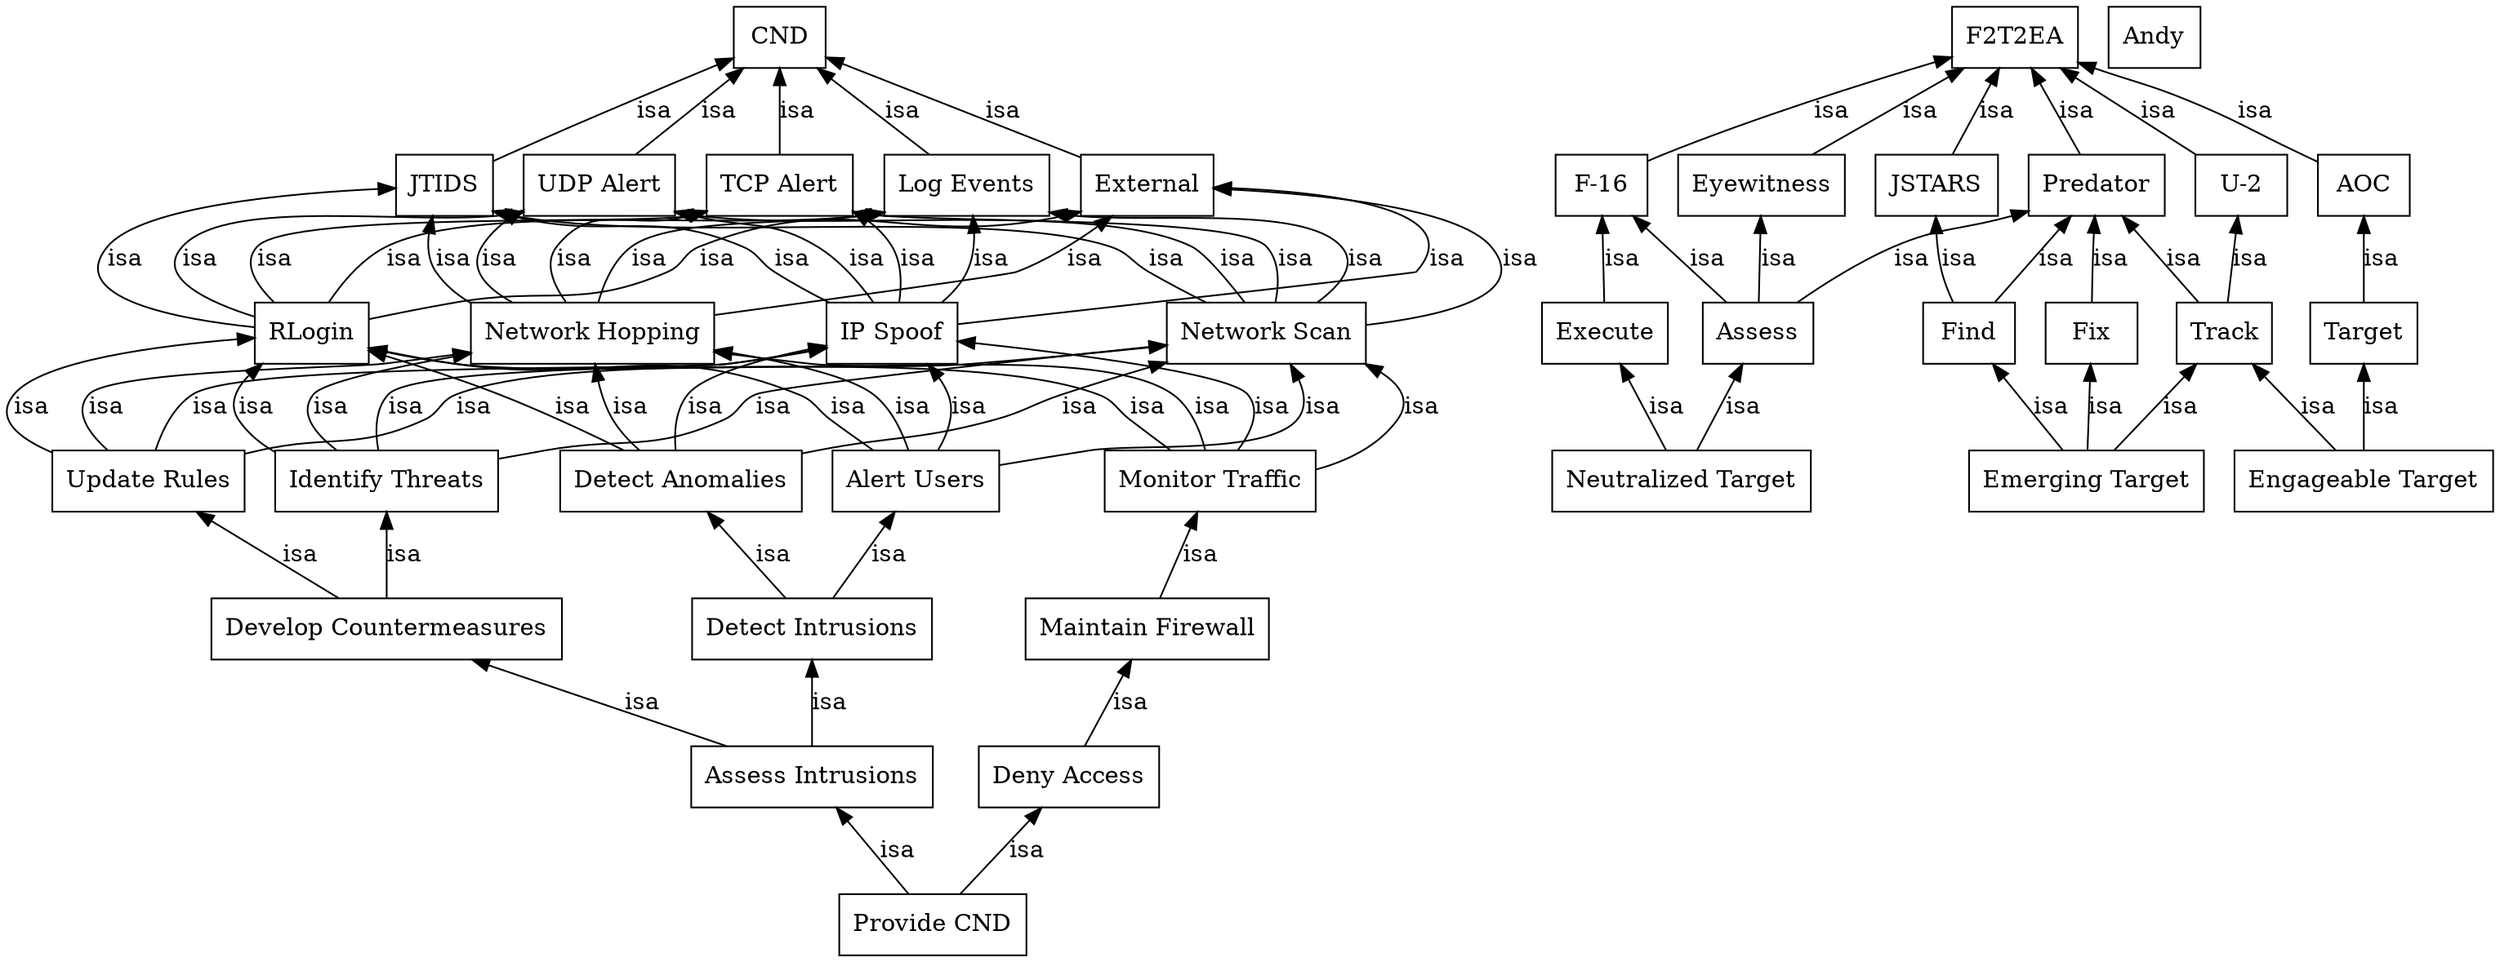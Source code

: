 digraph KB {
	node [label="\N"];
	graph [bb="0,0,2032,604"];
	"Monitor Traffic" [label="Monitor Traffic", shape=box, color="0.0,0.0,0.0", fontcolor="0.0,0.0,0.0", pos="1090,302", width="1.72", height="0.50"];
	"IP Spoof" [label="IP Spoof", shape=box, color="0.0,0.0,0.0", fontcolor="0.0,0.0,0.0", pos="742,394", width="1.03", height="0.50"];
	RLogin [label=RLogin, shape=box, color="0.0,0.0,0.0", fontcolor="0.0,0.0,0.0", pos="232,394", width="0.92", height="0.50"];
	"Network Scan" [label="Network Scan", shape=box, color="0.0,0.0,0.0", fontcolor="0.0,0.0,0.0", pos="1077,394", width="1.56", height="0.50"];
	"Network Hopping" [label="Network Hopping", shape=box, color="0.0,0.0,0.0", fontcolor="0.0,0.0,0.0", pos="473,394", width="1.97", height="0.50"];
	"Detect Intrusions" [label="Detect Intrusions", shape=box, color="0.0,0.0,0.0", fontcolor="0.0,0.0,0.0", pos="703,210", width="1.81", height="0.50"];
	"Detect Anomalies" [label="Detect Anomalies", shape=box, color="0.0,0.0,0.0", fontcolor="0.0,0.0,0.0", pos="621,302", width="1.89", height="0.50"];
	"Alert Users" [label="Alert Users", shape=box, color="0.0,0.0,0.0", fontcolor="0.0,0.0,0.0", pos="822,302", width="1.28", height="0.50"];
	"TCP Alert" [label="TCP Alert", shape=box, color="0.0,0.0,0.0", fontcolor="0.0,0.0,0.0", pos="720,486", width="1.17", height="0.50"];
	"UDP Alert" [label="UDP Alert", shape=box, color="0.0,0.0,0.0", fontcolor="0.0,0.0,0.0", pos="616,486", width="1.22", height="0.50"];
	JTIDS [label=JTIDS, shape=box, color="0.0,0.0,0.0", fontcolor="0.0,0.0,0.0", pos="526,486", width="0.78", height="0.50"];
	"Log Events" [label="Log Events", shape=box, color="0.0,0.0,0.0", fontcolor="0.0,0.0,0.0", pos="826,486", width="1.28", height="0.50"];
	External [label=External, shape=box, color="0.0,0.0,0.0", fontcolor="0.0,0.0,0.0", pos="926,486", width="1.00", height="0.50"];
	CND [label=CND, shape=box, color="0.0,0.0,0.0", fontcolor="0.0,0.0,0.0", pos="720,578", width="0.75", height="0.50"];
	Execute [label=Execute, shape=box, color="0.0,0.0,0.0", fontcolor="0.0,0.0,0.0", pos="1383,394", width="0.94", height="0.50"];
	"F-16" [label="F-16", shape=box, color="0.0,0.0,0.0", fontcolor="0.0,0.0,0.0", pos="1442,486", width="0.75", height="0.50"];
	Find [label=Find, shape=box, color="0.0,0.0,0.0", fontcolor="0.0,0.0,0.0", pos="1711,394", width="0.75", height="0.50"];
	JSTARS [label=JSTARS, shape=box, color="0.0,0.0,0.0", fontcolor="0.0,0.0,0.0", pos="1631,486", width="1.00", height="0.50"];
	Predator [label=Predator, shape=box, color="0.0,0.0,0.0", fontcolor="0.0,0.0,0.0", pos="1721,486", width="1.00", height="0.50"];
	AOC [label=AOC, shape=box, color="0.0,0.0,0.0", fontcolor="0.0,0.0,0.0", pos="1960,486", width="0.75", height="0.50"];
	F2T2EA [label=F2T2EA, shape=box, color="0.0,0.0,0.0", fontcolor="0.0,0.0,0.0", pos="1676,578", width="1.00", height="0.50"];
	"Develop Countermeasures" [label="Develop Countermeasures", shape=box, color="0.0,0.0,0.0", fontcolor="0.0,0.0,0.0", pos="320,210", width="2.69", height="0.50"];
	"Update Rules" [label="Update Rules", shape=box, color="0.0,0.0,0.0", fontcolor="0.0,0.0,0.0", pos="152,302", width="1.50", height="0.50"];
	"Identify Threats" [label="Identify Threats", shape=box, color="0.0,0.0,0.0", fontcolor="0.0,0.0,0.0", pos="320,302", width="1.75", height="0.50"];
	"Maintain Firewall" [label="Maintain Firewall", shape=box, color="0.0,0.0,0.0", fontcolor="0.0,0.0,0.0", pos="866,210", width="1.89", height="0.50"];
	"Provide CND" [label="Provide CND", shape=box, color="0.0,0.0,0.0", fontcolor="0.0,0.0,0.0", pos="782,26", width="1.50", height="0.50"];
	"Deny Access" [label="Deny Access", shape=box, color="0.0,0.0,0.0", fontcolor="0.0,0.0,0.0", pos="844,118", width="1.42", height="0.50"];
	"Assess Intrusions" [label="Assess Intrusions", shape=box, color="0.0,0.0,0.0", fontcolor="0.0,0.0,0.0", pos="703,118", width="1.81", height="0.50"];
	"Engageable Target" [label="Engageable Target", shape=box, color="0.0,0.0,0.0", fontcolor="0.0,0.0,0.0", pos="1961,302", width="1.97", height="0.50"];
	Track [label=Track, shape=box, color="0.0,0.0,0.0", fontcolor="0.0,0.0,0.0", pos="1882,394", width="0.75", height="0.50"];
	Target [label=Target, shape=box, color="0.0,0.0,0.0", fontcolor="0.0,0.0,0.0", pos="1984,394", width="0.81", height="0.50"];
	"U-2" [label="U-2", shape=box, color="0.0,0.0,0.0", fontcolor="0.0,0.0,0.0", pos="1859,486", width="0.75", height="0.50"];
	Andy [label=Andy, shape=box, color="0.0,0.0,0.0", fontcolor="0.0,0.0,0.0", pos="1757,578", width="0.75", height="0.50"];
	"Neutralized Target" [label="Neutralized Target", shape=box, color="0.0,0.0,0.0", fontcolor="0.0,0.0,0.0", pos="1428,302", width="2.00", height="0.50"];
	Assess [label=Assess, shape=box, color="0.0,0.0,0.0", fontcolor="0.0,0.0,0.0", pos="1505,394", width="0.78", height="0.50"];
	"Emerging Target" [label="Emerging Target", shape=box, color="0.0,0.0,0.0", fontcolor="0.0,0.0,0.0", pos="1783,302", width="1.83", height="0.50"];
	Fix [label=Fix, shape=box, color="0.0,0.0,0.0", fontcolor="0.0,0.0,0.0", pos="1783,394", width="0.75", height="0.50"];
	Eyewitness [label=Eyewitness, shape=box, color="0.0,0.0,0.0", fontcolor="0.0,0.0,0.0", pos="1532,486", width="1.25", height="0.50"];
	"IP Spoof" -> "Monitor Traffic" [dir=back, label=isa, color="0.0,0.0,0.0", fontcolor="0.0,0.0,0.0", pos="s,779,392 788,392 807,390 1112,371 1125,358 1135,346 1125,332 1113,320", lp="1143,348"];
	RLogin -> "Monitor Traffic" [dir=back, label=isa, color="0.0,0.0,0.0", fontcolor="0.0,0.0,0.0", pos="s,265,393 274,393 290,393 306,393 314,392 343,388 350,386 378,380 386,378 387,377 394,376 428,371 976,376 1005,358 1013,352 1007\
,344 1015,338 1022,331 1031,325 1040,320", lp="1030,348"];
	"Network Scan" -> "Monitor Traffic" [dir=back, label=isa, color="0.0,0.0,0.0", fontcolor="0.0,0.0,0.0", pos="s,1133,390 1143,389 1189,385 1244,376 1259,358 1264,351 1264,344 1259,338 1245,321 1195,312 1152,307", lp="1277,348"];
	"Network Hopping" -> "Monitor Traffic" [dir=back, label=isa, color="0.0,0.0,0.0", fontcolor="0.0,0.0,0.0", pos="s,544,392 553,392 583,390 591,388 620,386 645,383 651,383 675,380 681,379 682,379 687,378 692,377 692,376 696,376 736,370 1023,3\
79 1058,358 1071,350 1080,333 1085,320", lp="1089,348"];
	"Detect Anomalies" -> "Detect Intrusions" [dir=back, label=isa, color="0.0,0.0,0.0", fontcolor="0.0,0.0,0.0", pos="s,637,284 643,277 656,262 674,242 687,228", lp="685,256"];
	"Alert Users" -> "Detect Intrusions" [dir=back, label=isa, color="0.0,0.0,0.0", fontcolor="0.0,0.0,0.0", pos="s,798,284 791,278 771,263 745,242 726,228", lp="793,256"];
	"TCP Alert" -> "IP Spoof" [dir=back, label=isa, color="0.0,0.0,0.0", fontcolor="0.0,0.0,0.0", pos="s,734,468 738,461 740,457 742,454 743,450 747,438 746,423 745,412", lp="762,440"];
	"UDP Alert" -> "IP Spoof" [dir=back, label=isa, color="0.0,0.0,0.0", fontcolor="0.0,0.0,0.0", pos="s,649,468 656,463 663,459 669,454 676,450 693,438 710,423 722,412", lp="717,440"];
	JTIDS -> "IP Spoof" [dir=back, label=isa, color="0.0,0.0,0.0", fontcolor="0.0,0.0,0.0", pos="s,554,472 563,468 584,459 590,460 609,450 623,442 625,437 638,430 668,413 679,407 705,400", lp="653,440"];
	"Log Events" -> "IP Spoof" [dir=back, label=isa, color="0.0,0.0,0.0", fontcolor="0.0,0.0,0.0", pos="s,813,468 808,461 800,451 791,440 782,430 775,422 770,417 766,412", lp="817,440"];
	External -> "IP Spoof" [dir=back, label=isa, color="0.0,0.0,0.0", fontcolor="0.0,0.0,0.0", pos="s,962,484 972,483 1049,479 1196,467 1212,450 1217,443 1218,436 1212,430 1208,426 890,404 779,397", lp="1230,440"];
	CND -> "TCP Alert" [dir=back, label=isa, color="0.0,0.0,0.0", fontcolor="0.0,0.0,0.0", pos="s,720,560 720,551 720,536 720,517 720,504", lp="735,532"];
	"F-16" -> Execute [dir=back, label=isa, color="0.0,0.0,0.0", fontcolor="0.0,0.0,0.0", pos="s,1415,470 1408,464 1403,460 1398,455 1395,450 1388,438 1385,424 1384,412", lp="1410,440"];
	JSTARS -> Find [dir=back, label=isa, color="0.0,0.0,0.0", fontcolor="0.0,0.0,0.0", pos="s,1608,468 1602,462 1593,452 1589,440 1596,430 1606,415 1653,404 1684,399", lp="1611,440"];
	Predator -> Find [dir=back, label=isa, color="0.0,0.0,0.0", fontcolor="0.0,0.0,0.0", pos="s,1719,468 1718,460 1716,445 1715,425 1713,412", lp="1730,440"];
	F2T2EA -> AOC [dir=back, label=isa, color="0.0,0.0,0.0", fontcolor="0.0,0.0,0.0", pos="s,1712,574 1719,567 1723,564 1726,561 1729,560 1767,541 1782,554 1823,542 1862,530 1906,511 1933,499", lp="1890,532"];
	F2T2EA -> "F-16" [dir=back, label=isa, color="0.0,0.0,0.0", fontcolor="0.0,0.0,0.0", pos="s,1640,577 1631,576 1569,563 1505,526 1469,504", lp="1554,532"];
	"Update Rules" -> "Develop Countermeasures" [dir=back, label=isa, color="0.0,0.0,0.0", fontcolor="0.0,0.0,0.0", pos="s,185,284 192,280 221,264 259,243 287,228", lp="268,256"];
	"Identify Threats" -> "Develop Countermeasures" [dir=back, label=isa, color="0.0,0.0,0.0", fontcolor="0.0,0.0,0.0", pos="s,320,284 320,275 320,260 320,241 320,228", lp="335,256"];
	"TCP Alert" -> RLogin [dir=back, label=isa, color="0.0,0.0,0.0", fontcolor="0.0,0.0,0.0", pos="s,678,482 671,475 668,472 666,470 661,468 649,463 196,459 186,450 175,438 187,423 202,412", lp="221,440"];
	"UDP Alert" -> RLogin [dir=back, label=isa, color="0.0,0.0,0.0", fontcolor="0.0,0.0,0.0", pos="s,572,482 565,475 562,472 560,470 555,468 544,463 128,458 119,450 93,422 157,406 199,399", lp="157,440"];
	JTIDS -> RLogin [dir=back, label=isa, color="0.0,0.0,0.0", fontcolor="0.0,0.0,0.0", pos="s,498,485 489,485 478,485 466,484 455,484 411,481 83,483 52,450 46,443 47,436 52,430 70,408 152,399 199,396", lp="72,440"];
	"Log Events" -> RLogin [dir=back, label=isa, color="0.0,0.0,0.0", fontcolor="0.0,0.0,0.0", pos="s,780,482 773,475 770,472 768,470 763,468 738,458 304,461 279,450 263,442 250,425 242,412", lp="312,440"];
	External -> RLogin [dir=back, label=isa, color="0.0,0.0,0.0", fontcolor="0.0,0.0,0.0", pos="s,890,477 885,470 884,469 883,469 881,468 819,439 632,482 571,450 562,444 566,435 556,430 525,411 430,416 393,412 349,407 298,40\
1 265,398", lp="593,440"];
	"IP Spoof" -> "Update Rules" [dir=back, label=isa, color="0.0,0.0,0.0", fontcolor="0.0,0.0,0.0", pos="s,705,393 696,393 692,392 688,392 685,392 633,388 620,384 568,378 562,377 560,376 553,376 514,372 229,377 193,358 178,350 167,33\
3 160,320", lp="217,348"];
	RLogin -> "Update Rules" [dir=back, label=isa, color="0.0,0.0,0.0", fontcolor="0.0,0.0,0.0", pos="s,199,393 190,392 137,389 52,382 32,358 10,331 56,316 98,309", lp="50,348"];
	"Network Scan" -> "Update Rules" [dir=back, label=isa, color="0.0,0.0,0.0", fontcolor="0.0,0.0,0.0", pos="s,1021,393 1012,392 1006,392 1000,392 994,392 903,387 880,381 788,376 747,373 450,379 414,358 406,352 411,343 402,338 374,319 28\
3,325 248,320 235,318 220,315 206,313", lp="437,348"];
	"Network Hopping" -> "Update Rules" [dir=back, label=isa, color="0.0,0.0,0.0", fontcolor="0.0,0.0,0.0", pos="s,402,392 392,392 340,387 327,382 274,376 255,373 113,372 99,358 88,345 101,331 117,320", lp="120,348"];
	"Monitor Traffic" -> "Maintain Firewall" [dir=back, label=isa, color="0.0,0.0,0.0", fontcolor="0.0,0.0,0.0", pos="s,1046,284 1037,280 999,265 947,243 910,228", lp="1019,256"];
	"IP Spoof" -> "Alert Users" [dir=back, label=isa, color="0.0,0.0,0.0", fontcolor="0.0,0.0,0.0", pos="s,779,387 788,385 816,379 849,369 857,358 866,346 857,331 845,320", lp="878,348"];
	RLogin -> "Alert Users" [dir=back, label=isa, color="0.0,0.0,0.0", fontcolor="0.0,0.0,0.0", pos="s,265,393 274,393 281,393 288,392 292,392 312,390 316,388 335,386 352,383 356,382 371,380 381,378 384,377 393,376 466,367 654,38\
2 723,358 738,352 738,345 750,338 764,330 773,324 781,320", lp="765,348"];
	"Network Scan" -> "Alert Users" [dir=back, label=isa, color="0.0,0.0,0.0", fontcolor="0.0,0.0,0.0", pos="s,1133,385 1143,383 1178,375 1212,360 1192,338 1190,336 945,313 868,306", lp="1212,348"];
	"Network Hopping" -> "Alert Users" [dir=back, label=isa, color="0.0,0.0,0.0", fontcolor="0.0,0.0,0.0", pos="s,544,389 553,388 629,383 770,371 790,358 803,349 812,333 817,320", lp="824,348"];
	"Deny Access" -> "Provide CND" [dir=back, label=isa, color="0.0,0.0,0.0", fontcolor="0.0,0.0,0.0", pos="s,832,100 827,92 816,77 803,58 794,44", lp="836,72"];
	"Assess Intrusions" -> "Provide CND" [dir=back, label=isa, color="0.0,0.0,0.0", fontcolor="0.0,0.0,0.0", pos="s,719,100 725,93 738,78 755,58 767,44", lp="766,72"];
	Track -> "Engageable Target" [dir=back, label=isa, color="0.0,0.0,0.0", fontcolor="0.0,0.0,0.0", pos="s,1898,376 1904,369 1917,354 1934,334 1946,320", lp="1942,348"];
	Target -> "Engageable Target" [dir=back, label=isa, color="0.0,0.0,0.0", fontcolor="0.0,0.0,0.0", pos="s,1979,376 1977,367 1973,352 1969,333 1966,320", lp="1989,348"];
	CND -> "UDP Alert" [dir=back, label=isa, color="0.0,0.0,0.0", fontcolor="0.0,0.0,0.0", pos="s,699,560 692,554 675,538 653,518 636,504", lp="697,532"];
	F2T2EA -> "U-2" [dir=back, label=isa, color="0.0,0.0,0.0", fontcolor="0.0,0.0,0.0", pos="s,1712,564 1721,559 1753,543 1802,516 1832,501", lp="1803,532"];
	"IP Spoof" -> "Identify Threats" [dir=back, label=isa, color="0.0,0.0,0.0", fontcolor="0.0,0.0,0.0", pos="s,705,392 695,392 695,392 695,392 695,392 632,387 617,382 553,376 512,371 404,377 367,358 351,349 339,333 330,320", lp="390,348"];
	RLogin -> "Identify Threats" [dir=back, label=isa, color="0.0,0.0,0.0", fontcolor="0.0,0.0,0.0", pos="s,228,376 227,368 226,357 228,347 233,338 239,329 247,323 257,318", lp="248,348"];
	"Network Scan" -> "Identify Threats" [dir=back, label=isa, color="0.0,0.0,0.0", fontcolor="0.0,0.0,0.0", pos="s,1021,392 1012,392 975,388 695,368 680,358 672,352 679,343 670,338 658,329 481,314 383,307", lp="706,348"];
	"Network Hopping" -> "Identify Threats" [dir=back, label=isa, color="0.0,0.0,0.0", fontcolor="0.0,0.0,0.0", pos="s,402,388 393,387 353,382 312,373 300,358 291,347 298,332 305,320", lp="319,348"];
	F2T2EA -> Predator [dir=back, label=isa, color="0.0,0.0,0.0", fontcolor="0.0,0.0,0.0", pos="s,1685,560 1689,552 1696,536 1705,517 1712,504", lp="1717,532"];
	"Maintain Firewall" -> "Deny Access" [dir=back, label=isa, color="0.0,0.0,0.0", fontcolor="0.0,0.0,0.0", pos="s,862,192 860,183 856,168 851,149 848,136", lp="874,164"];
	Execute -> "Neutralized Target" [dir=back, label=isa, color="0.0,0.0,0.0", fontcolor="0.0,0.0,0.0", pos="s,1392,376 1396,368 1403,352 1412,333 1419,320", lp="1424,348"];
	Assess -> "Neutralized Target" [dir=back, label=isa, color="0.0,0.0,0.0", fontcolor="0.0,0.0,0.0", pos="s,1490,376 1484,369 1471,354 1455,334 1443,320", lp="1490,348"];
	Find -> "Emerging Target" [dir=back, label=isa, color="0.0,0.0,0.0", fontcolor="0.0,0.0,0.0", pos="s,1722,376 1727,368 1733,359 1740,347 1748,338 1752,332 1758,326 1763,320", lp="1763,348"];
	Fix -> "Emerging Target" [dir=back, label=isa, color="0.0,0.0,0.0", fontcolor="0.0,0.0,0.0", pos="s,1783,376 1783,367 1783,352 1783,333 1783,320", lp="1798,348"];
	Track -> "Emerging Target" [dir=back, label=isa, color="0.0,0.0,0.0", fontcolor="0.0,0.0,0.0", pos="s,1862,376 1855,370 1839,354 1818,334 1803,320", lp="1860,348"];
	"IP Spoof" -> "Detect Anomalies" [dir=back, label=isa, color="0.0,0.0,0.0", fontcolor="0.0,0.0,0.0", pos="s,705,385 695,382 671,376 644,367 635,358 626,348 622,332 621,320", lp="655,348"];
	RLogin -> "Detect Anomalies" [dir=back, label=isa, color="0.0,0.0,0.0", fontcolor="0.0,0.0,0.0", pos="s,265,392 273,391 319,387 394,378 455,358 474,351 477,345 494,338 521,326 535,319 553,314", lp="509,348"];
	"Network Scan" -> "Detect Anomalies" [dir=back, label=isa, color="0.0,0.0,0.0", fontcolor="0.0,0.0,0.0", pos="s,1024,376 1015,373 973,359 920,343 898,338 888,335 768,320 689,310", lp="989,348"];
	"Network Hopping" -> "Detect Anomalies" [dir=back, label=isa, color="0.0,0.0,0.0", fontcolor="0.0,0.0,0.0", pos="s,502,376 509,371 535,356 568,335 592,320", lp="577,348"];
	F2T2EA -> Eyewitness [dir=back, label=isa, color="0.0,0.0,0.0", fontcolor="0.0,0.0,0.0", pos="s,1640,566 1632,562 1599,543 1570,520 1552,504", lp="1617,532"];
	Predator -> Assess [dir=back, label=isa, color="0.0,0.0,0.0", fontcolor="0.0,0.0,0.0", pos="s,1693,468 1686,463 1663,448 1636,432 1631,430 1598,415 1559,405 1533,400", lp="1682,440"];
	"F-16" -> Assess [dir=back, label=isa, color="0.0,0.0,0.0", fontcolor="0.0,0.0,0.0", pos="s,1454,468 1459,460 1465,451 1473,439 1480,430 1484,424 1488,418 1492,412", lp="1495,440"];
	Eyewitness -> Assess [dir=back, label=isa, color="0.0,0.0,0.0", fontcolor="0.0,0.0,0.0", pos="s,1527,468 1524,459 1520,444 1514,425 1510,412", lp="1535,440"];
	"Detect Intrusions" -> "Assess Intrusions" [dir=back, label=isa, color="0.0,0.0,0.0", fontcolor="0.0,0.0,0.0", pos="s,703,192 703,183 703,168 703,149 703,136", lp="718,164"];
	"Develop Countermeasures" -> "Assess Intrusions" [dir=back, label=isa, color="0.0,0.0,0.0", fontcolor="0.0,0.0,0.0", pos="s,395,192 403,190 474,173 574,149 638,134", lp="563,164"];
	Predator -> Track [dir=back, label=isa, color="0.0,0.0,0.0", fontcolor="0.0,0.0,0.0", pos="s,1757,478 1766,474 1804,456 1839,430 1861,412", lp="1850,440"];
	"U-2" -> Track [dir=back, label=isa, color="0.0,0.0,0.0", fontcolor="0.0,0.0,0.0", pos="s,1875,468 1880,460 1882,457 1884,453 1885,450 1889,438 1888,423 1886,412", lp="1901,440"];
	"TCP Alert" -> "Network Hopping" [dir=back, label=isa, color="0.0,0.0,0.0", fontcolor="0.0,0.0,0.0", pos="s,678,470 668,468 642,462 471,467 454,450 445,439 451,424 459,412", lp="474,440"];
	"UDP Alert" -> "Network Hopping" [dir=back, label=isa, color="0.0,0.0,0.0", fontcolor="0.0,0.0,0.0", pos="s,572,470 562,468 523,459 414,479 387,450 373,435 390,422 412,412", lp="406,440"];
	JTIDS -> "Network Hopping" [dir=back, label=isa, color="0.0,0.0,0.0", fontcolor="0.0,0.0,0.0", pos="s,498,485 488,485 435,482 341,474 320,450 293,417 350,404 402,398", lp="338,440"];
	"Log Events" -> "Network Hopping" [dir=back, label=isa, color="0.0,0.0,0.0", fontcolor="0.0,0.0,0.0", pos="s,780,471 770,468 715,454 571,475 521,450 505,442 492,425 483,412", lp="544,440"];
	External -> "Network Hopping" [dir=back, label=isa, color="0.0,0.0,0.0", fontcolor="0.0,0.0,0.0", pos="s,904,468 897,463 881,451 859,437 837,430 824,425 646,409 544,400", lp="897,440"];
	CND -> External [dir=back, label=isa, color="0.0,0.0,0.0", fontcolor="0.0,0.0,0.0", pos="s,747,576 755,574 810,558 867,525 899,504", lp="884,532"];
	AOC -> Target [dir=back, label=isa, color="0.0,0.0,0.0", fontcolor="0.0,0.0,0.0", pos="s,1965,468 1967,459 1971,444 1976,425 1979,412", lp="1988,440"];
	Predator -> Fix [dir=back, label=isa, color="0.0,0.0,0.0", fontcolor="0.0,0.0,0.0", pos="s,1736,468 1742,460 1745,457 1748,453 1750,450 1758,438 1767,423 1773,412", lp="1775,440"];
	CND -> JTIDS [dir=back, label=isa, color="0.0,0.0,0.0", fontcolor="0.0,0.0,0.0", pos="s,693,576 684,573 633,557 580,525 551,504", lp="631,532"];
	CND -> "Log Events" [dir=back, label=isa, color="0.0,0.0,0.0", fontcolor="0.0,0.0,0.0", pos="s,741,560 748,554 766,538 789,518 805,504", lp="799,532"];
	"TCP Alert" -> "Network Scan" [dir=back, label=isa, color="0.0,0.0,0.0", fontcolor="0.0,0.0,0.0", pos="s,762,471 771,468 805,459 1054,474 1078,450 1087,440 1086,424 1083,412", lp="1099,440"];
	"UDP Alert" -> "Network Scan" [dir=back, label=isa, color="0.0,0.0,0.0", fontcolor="0.0,0.0,0.0", pos="s,660,479 665,472 666,470 668,469 670,468 740,437 941,478 1011,450 1016,448 1039,428 1057,412", lp="1048,440"];
	JTIDS -> "Network Scan" [dir=back, label=isa, color="0.0,0.0,0.0", fontcolor="0.0,0.0,0.0", pos="s,554,482 561,476 564,473 567,469 571,468 643,439 842,466 917,450 941,444 945,438 967,430 992,420 1004,413 1021,406", lp="982,440"];
	"Log Events" -> "Network Scan" [dir=back, label=isa, color="0.0,0.0,0.0", fontcolor="0.0,0.0,0.0", pos="s,872,470 881,468 910,462 1124,471 1145,450 1158,436 1142,422 1123,412", lp="1164,440"];
	External -> "Network Scan" [dir=back, label=isa, color="0.0,0.0,0.0", fontcolor="0.0,0.0,0.0", pos="s,962,485 971,485 1062,481 1259,472 1279,450 1284,443 1284,436 1279,430 1260,408 1186,400 1133,396", lp="1297,440"];
	F2T2EA -> JSTARS [dir=back, label=isa, color="0.0,0.0,0.0", fontcolor="0.0,0.0,0.0", pos="s,1666,560 1662,553 1661,549 1659,546 1657,542 1650,529 1644,515 1639,504", lp="1672,532"];
}
